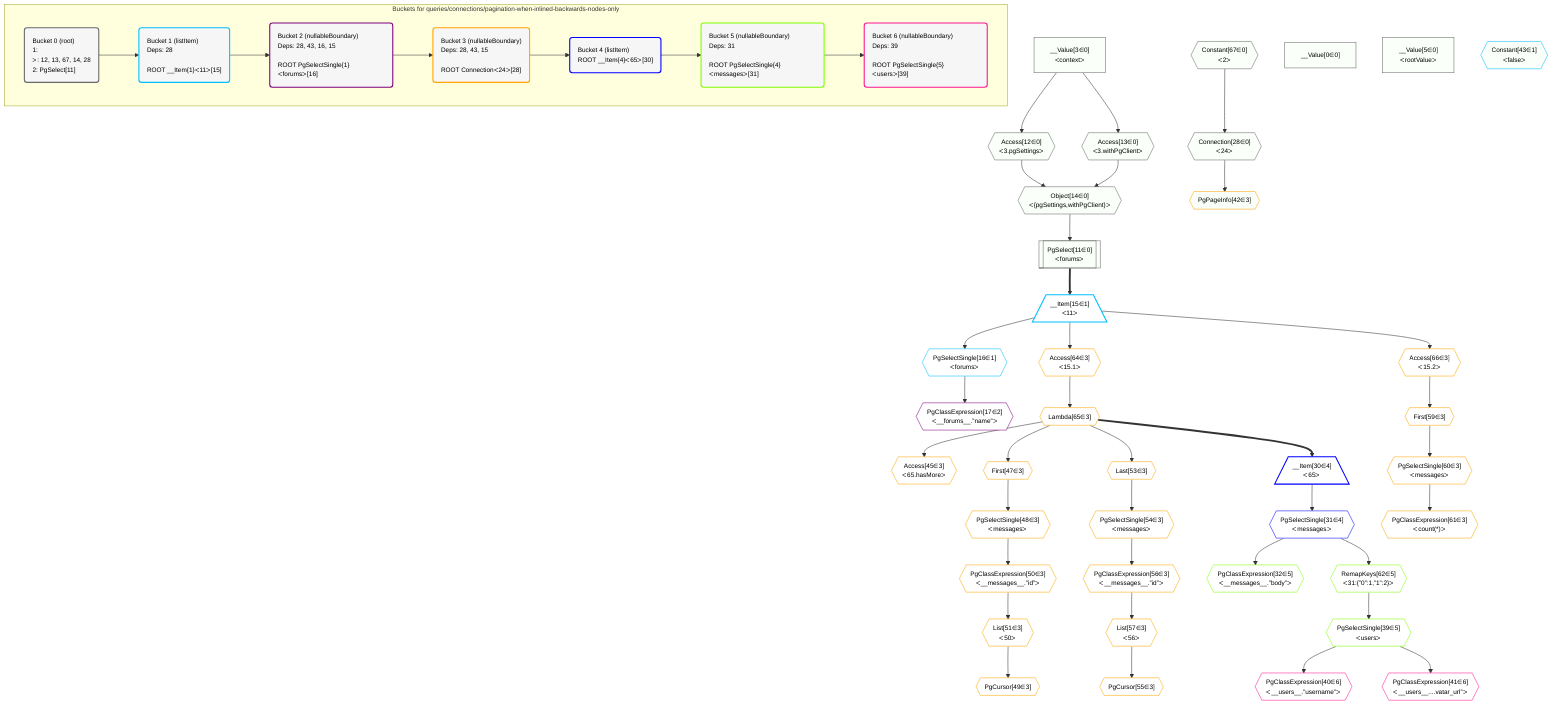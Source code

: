%%{init: {'themeVariables': { 'fontSize': '12px'}}}%%
graph TD
    classDef path fill:#eee,stroke:#000,color:#000
    classDef plan fill:#fff,stroke-width:1px,color:#000
    classDef itemplan fill:#fff,stroke-width:2px,color:#000
    classDef unbatchedplan fill:#dff,stroke-width:1px,color:#000
    classDef sideeffectplan fill:#fcc,stroke-width:2px,color:#000
    classDef bucket fill:#f6f6f6,color:#000,stroke-width:2px,text-align:left


    %% plan dependencies
    Object14{{"Object[14∈0]<br />ᐸ{pgSettings,withPgClient}ᐳ"}}:::plan
    Access12{{"Access[12∈0]<br />ᐸ3.pgSettingsᐳ"}}:::plan
    Access13{{"Access[13∈0]<br />ᐸ3.withPgClientᐳ"}}:::plan
    Access12 & Access13 --> Object14
    PgSelect11[["PgSelect[11∈0]<br />ᐸforumsᐳ"]]:::plan
    Object14 --> PgSelect11
    __Value3["__Value[3∈0]<br />ᐸcontextᐳ"]:::plan
    __Value3 --> Access12
    __Value3 --> Access13
    Connection28{{"Connection[28∈0]<br />ᐸ24ᐳ"}}:::plan
    Constant67{{"Constant[67∈0]<br />ᐸ2ᐳ"}}:::plan
    Constant67 --> Connection28
    __Value0["__Value[0∈0]"]:::plan
    __Value5["__Value[5∈0]<br />ᐸrootValueᐳ"]:::plan
    __Item15[/"__Item[15∈1]<br />ᐸ11ᐳ"\]:::itemplan
    PgSelect11 ==> __Item15
    PgSelectSingle16{{"PgSelectSingle[16∈1]<br />ᐸforumsᐳ"}}:::plan
    __Item15 --> PgSelectSingle16
    Constant43{{"Constant[43∈1]<br />ᐸfalseᐳ"}}:::plan
    PgClassExpression17{{"PgClassExpression[17∈2]<br />ᐸ__forums__.”name”ᐳ"}}:::plan
    PgSelectSingle16 --> PgClassExpression17
    PgPageInfo42{{"PgPageInfo[42∈3]"}}:::plan
    Connection28 --> PgPageInfo42
    Access45{{"Access[45∈3]<br />ᐸ65.hasMoreᐳ"}}:::plan
    Lambda65{{"Lambda[65∈3]"}}:::plan
    Lambda65 --> Access45
    First47{{"First[47∈3]"}}:::plan
    Lambda65 --> First47
    PgSelectSingle48{{"PgSelectSingle[48∈3]<br />ᐸmessagesᐳ"}}:::plan
    First47 --> PgSelectSingle48
    PgCursor49{{"PgCursor[49∈3]"}}:::plan
    List51{{"List[51∈3]<br />ᐸ50ᐳ"}}:::plan
    List51 --> PgCursor49
    PgClassExpression50{{"PgClassExpression[50∈3]<br />ᐸ__messages__.”id”ᐳ"}}:::plan
    PgSelectSingle48 --> PgClassExpression50
    PgClassExpression50 --> List51
    Last53{{"Last[53∈3]"}}:::plan
    Lambda65 --> Last53
    PgSelectSingle54{{"PgSelectSingle[54∈3]<br />ᐸmessagesᐳ"}}:::plan
    Last53 --> PgSelectSingle54
    PgCursor55{{"PgCursor[55∈3]"}}:::plan
    List57{{"List[57∈3]<br />ᐸ56ᐳ"}}:::plan
    List57 --> PgCursor55
    PgClassExpression56{{"PgClassExpression[56∈3]<br />ᐸ__messages__.”id”ᐳ"}}:::plan
    PgSelectSingle54 --> PgClassExpression56
    PgClassExpression56 --> List57
    First59{{"First[59∈3]"}}:::plan
    Access66{{"Access[66∈3]<br />ᐸ15.2ᐳ"}}:::plan
    Access66 --> First59
    PgSelectSingle60{{"PgSelectSingle[60∈3]<br />ᐸmessagesᐳ"}}:::plan
    First59 --> PgSelectSingle60
    PgClassExpression61{{"PgClassExpression[61∈3]<br />ᐸcount(*)ᐳ"}}:::plan
    PgSelectSingle60 --> PgClassExpression61
    Access64{{"Access[64∈3]<br />ᐸ15.1ᐳ"}}:::plan
    __Item15 --> Access64
    Access64 --> Lambda65
    __Item15 --> Access66
    __Item30[/"__Item[30∈4]<br />ᐸ65ᐳ"\]:::itemplan
    Lambda65 ==> __Item30
    PgSelectSingle31{{"PgSelectSingle[31∈4]<br />ᐸmessagesᐳ"}}:::plan
    __Item30 --> PgSelectSingle31
    PgClassExpression32{{"PgClassExpression[32∈5]<br />ᐸ__messages__.”body”ᐳ"}}:::plan
    PgSelectSingle31 --> PgClassExpression32
    PgSelectSingle39{{"PgSelectSingle[39∈5]<br />ᐸusersᐳ"}}:::plan
    RemapKeys62{{"RemapKeys[62∈5]<br />ᐸ31:{”0”:1,”1”:2}ᐳ"}}:::plan
    RemapKeys62 --> PgSelectSingle39
    PgSelectSingle31 --> RemapKeys62
    PgClassExpression40{{"PgClassExpression[40∈6]<br />ᐸ__users__.”username”ᐳ"}}:::plan
    PgSelectSingle39 --> PgClassExpression40
    PgClassExpression41{{"PgClassExpression[41∈6]<br />ᐸ__users__....vatar_url”ᐳ"}}:::plan
    PgSelectSingle39 --> PgClassExpression41

    %% define steps

    subgraph "Buckets for queries/connections/pagination-when-inlined-backwards-nodes-only"
    Bucket0("Bucket 0 (root)<br />1: <br />ᐳ: 12, 13, 67, 14, 28<br />2: PgSelect[11]"):::bucket
    classDef bucket0 stroke:#696969
    class Bucket0,__Value0,__Value3,__Value5,PgSelect11,Access12,Access13,Object14,Connection28,Constant67 bucket0
    Bucket1("Bucket 1 (listItem)<br />Deps: 28<br /><br />ROOT __Item{1}ᐸ11ᐳ[15]"):::bucket
    classDef bucket1 stroke:#00bfff
    class Bucket1,__Item15,PgSelectSingle16,Constant43 bucket1
    Bucket2("Bucket 2 (nullableBoundary)<br />Deps: 28, 43, 16, 15<br /><br />ROOT PgSelectSingle{1}ᐸforumsᐳ[16]"):::bucket
    classDef bucket2 stroke:#7f007f
    class Bucket2,PgClassExpression17 bucket2
    Bucket3("Bucket 3 (nullableBoundary)<br />Deps: 28, 43, 15<br /><br />ROOT Connectionᐸ24ᐳ[28]"):::bucket
    classDef bucket3 stroke:#ffa500
    class Bucket3,PgPageInfo42,Access45,First47,PgSelectSingle48,PgCursor49,PgClassExpression50,List51,Last53,PgSelectSingle54,PgCursor55,PgClassExpression56,List57,First59,PgSelectSingle60,PgClassExpression61,Access64,Lambda65,Access66 bucket3
    Bucket4("Bucket 4 (listItem)<br />ROOT __Item{4}ᐸ65ᐳ[30]"):::bucket
    classDef bucket4 stroke:#0000ff
    class Bucket4,__Item30,PgSelectSingle31 bucket4
    Bucket5("Bucket 5 (nullableBoundary)<br />Deps: 31<br /><br />ROOT PgSelectSingle{4}ᐸmessagesᐳ[31]"):::bucket
    classDef bucket5 stroke:#7fff00
    class Bucket5,PgClassExpression32,PgSelectSingle39,RemapKeys62 bucket5
    Bucket6("Bucket 6 (nullableBoundary)<br />Deps: 39<br /><br />ROOT PgSelectSingle{5}ᐸusersᐳ[39]"):::bucket
    classDef bucket6 stroke:#ff1493
    class Bucket6,PgClassExpression40,PgClassExpression41 bucket6
    Bucket0 --> Bucket1
    Bucket1 --> Bucket2
    Bucket2 --> Bucket3
    Bucket3 --> Bucket4
    Bucket4 --> Bucket5
    Bucket5 --> Bucket6
    classDef unary fill:#fafffa,borderWidth:8px
    class Object14,PgSelect11,Access12,Access13,Connection28,__Value0,__Value3,__Value5,Constant67,Constant43,PgPageInfo42 unary
    end